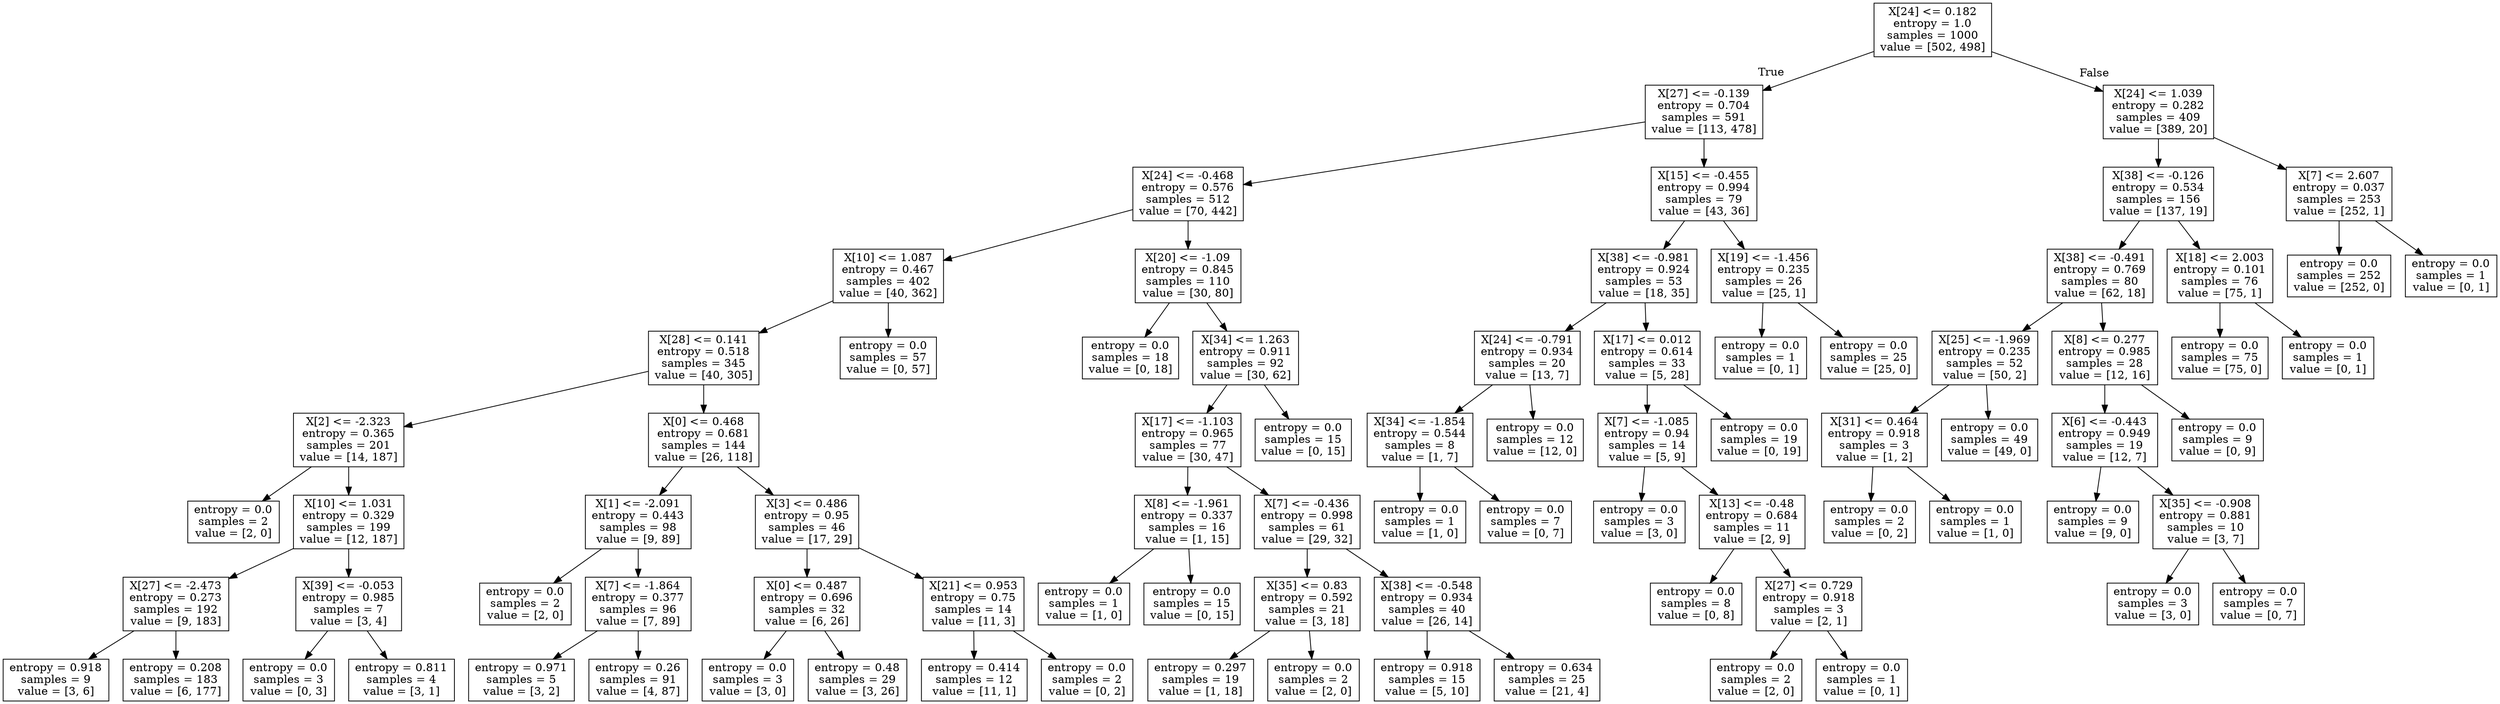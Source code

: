 digraph Tree {
node [shape=box] ;
0 [label="X[24] <= 0.182\nentropy = 1.0\nsamples = 1000\nvalue = [502, 498]"] ;
1 [label="X[27] <= -0.139\nentropy = 0.704\nsamples = 591\nvalue = [113, 478]"] ;
0 -> 1 [labeldistance=2.5, labelangle=45, headlabel="True"] ;
2 [label="X[24] <= -0.468\nentropy = 0.576\nsamples = 512\nvalue = [70, 442]"] ;
1 -> 2 ;
3 [label="X[10] <= 1.087\nentropy = 0.467\nsamples = 402\nvalue = [40, 362]"] ;
2 -> 3 ;
4 [label="X[28] <= 0.141\nentropy = 0.518\nsamples = 345\nvalue = [40, 305]"] ;
3 -> 4 ;
5 [label="X[2] <= -2.323\nentropy = 0.365\nsamples = 201\nvalue = [14, 187]"] ;
4 -> 5 ;
6 [label="entropy = 0.0\nsamples = 2\nvalue = [2, 0]"] ;
5 -> 6 ;
7 [label="X[10] <= 1.031\nentropy = 0.329\nsamples = 199\nvalue = [12, 187]"] ;
5 -> 7 ;
8 [label="X[27] <= -2.473\nentropy = 0.273\nsamples = 192\nvalue = [9, 183]"] ;
7 -> 8 ;
9 [label="entropy = 0.918\nsamples = 9\nvalue = [3, 6]"] ;
8 -> 9 ;
10 [label="entropy = 0.208\nsamples = 183\nvalue = [6, 177]"] ;
8 -> 10 ;
11 [label="X[39] <= -0.053\nentropy = 0.985\nsamples = 7\nvalue = [3, 4]"] ;
7 -> 11 ;
12 [label="entropy = 0.0\nsamples = 3\nvalue = [0, 3]"] ;
11 -> 12 ;
13 [label="entropy = 0.811\nsamples = 4\nvalue = [3, 1]"] ;
11 -> 13 ;
14 [label="X[0] <= 0.468\nentropy = 0.681\nsamples = 144\nvalue = [26, 118]"] ;
4 -> 14 ;
15 [label="X[1] <= -2.091\nentropy = 0.443\nsamples = 98\nvalue = [9, 89]"] ;
14 -> 15 ;
16 [label="entropy = 0.0\nsamples = 2\nvalue = [2, 0]"] ;
15 -> 16 ;
17 [label="X[7] <= -1.864\nentropy = 0.377\nsamples = 96\nvalue = [7, 89]"] ;
15 -> 17 ;
18 [label="entropy = 0.971\nsamples = 5\nvalue = [3, 2]"] ;
17 -> 18 ;
19 [label="entropy = 0.26\nsamples = 91\nvalue = [4, 87]"] ;
17 -> 19 ;
20 [label="X[3] <= 0.486\nentropy = 0.95\nsamples = 46\nvalue = [17, 29]"] ;
14 -> 20 ;
21 [label="X[0] <= 0.487\nentropy = 0.696\nsamples = 32\nvalue = [6, 26]"] ;
20 -> 21 ;
22 [label="entropy = 0.0\nsamples = 3\nvalue = [3, 0]"] ;
21 -> 22 ;
23 [label="entropy = 0.48\nsamples = 29\nvalue = [3, 26]"] ;
21 -> 23 ;
24 [label="X[21] <= 0.953\nentropy = 0.75\nsamples = 14\nvalue = [11, 3]"] ;
20 -> 24 ;
25 [label="entropy = 0.414\nsamples = 12\nvalue = [11, 1]"] ;
24 -> 25 ;
26 [label="entropy = 0.0\nsamples = 2\nvalue = [0, 2]"] ;
24 -> 26 ;
27 [label="entropy = 0.0\nsamples = 57\nvalue = [0, 57]"] ;
3 -> 27 ;
28 [label="X[20] <= -1.09\nentropy = 0.845\nsamples = 110\nvalue = [30, 80]"] ;
2 -> 28 ;
29 [label="entropy = 0.0\nsamples = 18\nvalue = [0, 18]"] ;
28 -> 29 ;
30 [label="X[34] <= 1.263\nentropy = 0.911\nsamples = 92\nvalue = [30, 62]"] ;
28 -> 30 ;
31 [label="X[17] <= -1.103\nentropy = 0.965\nsamples = 77\nvalue = [30, 47]"] ;
30 -> 31 ;
32 [label="X[8] <= -1.961\nentropy = 0.337\nsamples = 16\nvalue = [1, 15]"] ;
31 -> 32 ;
33 [label="entropy = 0.0\nsamples = 1\nvalue = [1, 0]"] ;
32 -> 33 ;
34 [label="entropy = 0.0\nsamples = 15\nvalue = [0, 15]"] ;
32 -> 34 ;
35 [label="X[7] <= -0.436\nentropy = 0.998\nsamples = 61\nvalue = [29, 32]"] ;
31 -> 35 ;
36 [label="X[35] <= 0.83\nentropy = 0.592\nsamples = 21\nvalue = [3, 18]"] ;
35 -> 36 ;
37 [label="entropy = 0.297\nsamples = 19\nvalue = [1, 18]"] ;
36 -> 37 ;
38 [label="entropy = 0.0\nsamples = 2\nvalue = [2, 0]"] ;
36 -> 38 ;
39 [label="X[38] <= -0.548\nentropy = 0.934\nsamples = 40\nvalue = [26, 14]"] ;
35 -> 39 ;
40 [label="entropy = 0.918\nsamples = 15\nvalue = [5, 10]"] ;
39 -> 40 ;
41 [label="entropy = 0.634\nsamples = 25\nvalue = [21, 4]"] ;
39 -> 41 ;
42 [label="entropy = 0.0\nsamples = 15\nvalue = [0, 15]"] ;
30 -> 42 ;
43 [label="X[15] <= -0.455\nentropy = 0.994\nsamples = 79\nvalue = [43, 36]"] ;
1 -> 43 ;
44 [label="X[38] <= -0.981\nentropy = 0.924\nsamples = 53\nvalue = [18, 35]"] ;
43 -> 44 ;
45 [label="X[24] <= -0.791\nentropy = 0.934\nsamples = 20\nvalue = [13, 7]"] ;
44 -> 45 ;
46 [label="X[34] <= -1.854\nentropy = 0.544\nsamples = 8\nvalue = [1, 7]"] ;
45 -> 46 ;
47 [label="entropy = 0.0\nsamples = 1\nvalue = [1, 0]"] ;
46 -> 47 ;
48 [label="entropy = 0.0\nsamples = 7\nvalue = [0, 7]"] ;
46 -> 48 ;
49 [label="entropy = 0.0\nsamples = 12\nvalue = [12, 0]"] ;
45 -> 49 ;
50 [label="X[17] <= 0.012\nentropy = 0.614\nsamples = 33\nvalue = [5, 28]"] ;
44 -> 50 ;
51 [label="X[7] <= -1.085\nentropy = 0.94\nsamples = 14\nvalue = [5, 9]"] ;
50 -> 51 ;
52 [label="entropy = 0.0\nsamples = 3\nvalue = [3, 0]"] ;
51 -> 52 ;
53 [label="X[13] <= -0.48\nentropy = 0.684\nsamples = 11\nvalue = [2, 9]"] ;
51 -> 53 ;
54 [label="entropy = 0.0\nsamples = 8\nvalue = [0, 8]"] ;
53 -> 54 ;
55 [label="X[27] <= 0.729\nentropy = 0.918\nsamples = 3\nvalue = [2, 1]"] ;
53 -> 55 ;
56 [label="entropy = 0.0\nsamples = 2\nvalue = [2, 0]"] ;
55 -> 56 ;
57 [label="entropy = 0.0\nsamples = 1\nvalue = [0, 1]"] ;
55 -> 57 ;
58 [label="entropy = 0.0\nsamples = 19\nvalue = [0, 19]"] ;
50 -> 58 ;
59 [label="X[19] <= -1.456\nentropy = 0.235\nsamples = 26\nvalue = [25, 1]"] ;
43 -> 59 ;
60 [label="entropy = 0.0\nsamples = 1\nvalue = [0, 1]"] ;
59 -> 60 ;
61 [label="entropy = 0.0\nsamples = 25\nvalue = [25, 0]"] ;
59 -> 61 ;
62 [label="X[24] <= 1.039\nentropy = 0.282\nsamples = 409\nvalue = [389, 20]"] ;
0 -> 62 [labeldistance=2.5, labelangle=-45, headlabel="False"] ;
63 [label="X[38] <= -0.126\nentropy = 0.534\nsamples = 156\nvalue = [137, 19]"] ;
62 -> 63 ;
64 [label="X[38] <= -0.491\nentropy = 0.769\nsamples = 80\nvalue = [62, 18]"] ;
63 -> 64 ;
65 [label="X[25] <= -1.969\nentropy = 0.235\nsamples = 52\nvalue = [50, 2]"] ;
64 -> 65 ;
66 [label="X[31] <= 0.464\nentropy = 0.918\nsamples = 3\nvalue = [1, 2]"] ;
65 -> 66 ;
67 [label="entropy = 0.0\nsamples = 2\nvalue = [0, 2]"] ;
66 -> 67 ;
68 [label="entropy = 0.0\nsamples = 1\nvalue = [1, 0]"] ;
66 -> 68 ;
69 [label="entropy = 0.0\nsamples = 49\nvalue = [49, 0]"] ;
65 -> 69 ;
70 [label="X[8] <= 0.277\nentropy = 0.985\nsamples = 28\nvalue = [12, 16]"] ;
64 -> 70 ;
71 [label="X[6] <= -0.443\nentropy = 0.949\nsamples = 19\nvalue = [12, 7]"] ;
70 -> 71 ;
72 [label="entropy = 0.0\nsamples = 9\nvalue = [9, 0]"] ;
71 -> 72 ;
73 [label="X[35] <= -0.908\nentropy = 0.881\nsamples = 10\nvalue = [3, 7]"] ;
71 -> 73 ;
74 [label="entropy = 0.0\nsamples = 3\nvalue = [3, 0]"] ;
73 -> 74 ;
75 [label="entropy = 0.0\nsamples = 7\nvalue = [0, 7]"] ;
73 -> 75 ;
76 [label="entropy = 0.0\nsamples = 9\nvalue = [0, 9]"] ;
70 -> 76 ;
77 [label="X[18] <= 2.003\nentropy = 0.101\nsamples = 76\nvalue = [75, 1]"] ;
63 -> 77 ;
78 [label="entropy = 0.0\nsamples = 75\nvalue = [75, 0]"] ;
77 -> 78 ;
79 [label="entropy = 0.0\nsamples = 1\nvalue = [0, 1]"] ;
77 -> 79 ;
80 [label="X[7] <= 2.607\nentropy = 0.037\nsamples = 253\nvalue = [252, 1]"] ;
62 -> 80 ;
81 [label="entropy = 0.0\nsamples = 252\nvalue = [252, 0]"] ;
80 -> 81 ;
82 [label="entropy = 0.0\nsamples = 1\nvalue = [0, 1]"] ;
80 -> 82 ;
}
